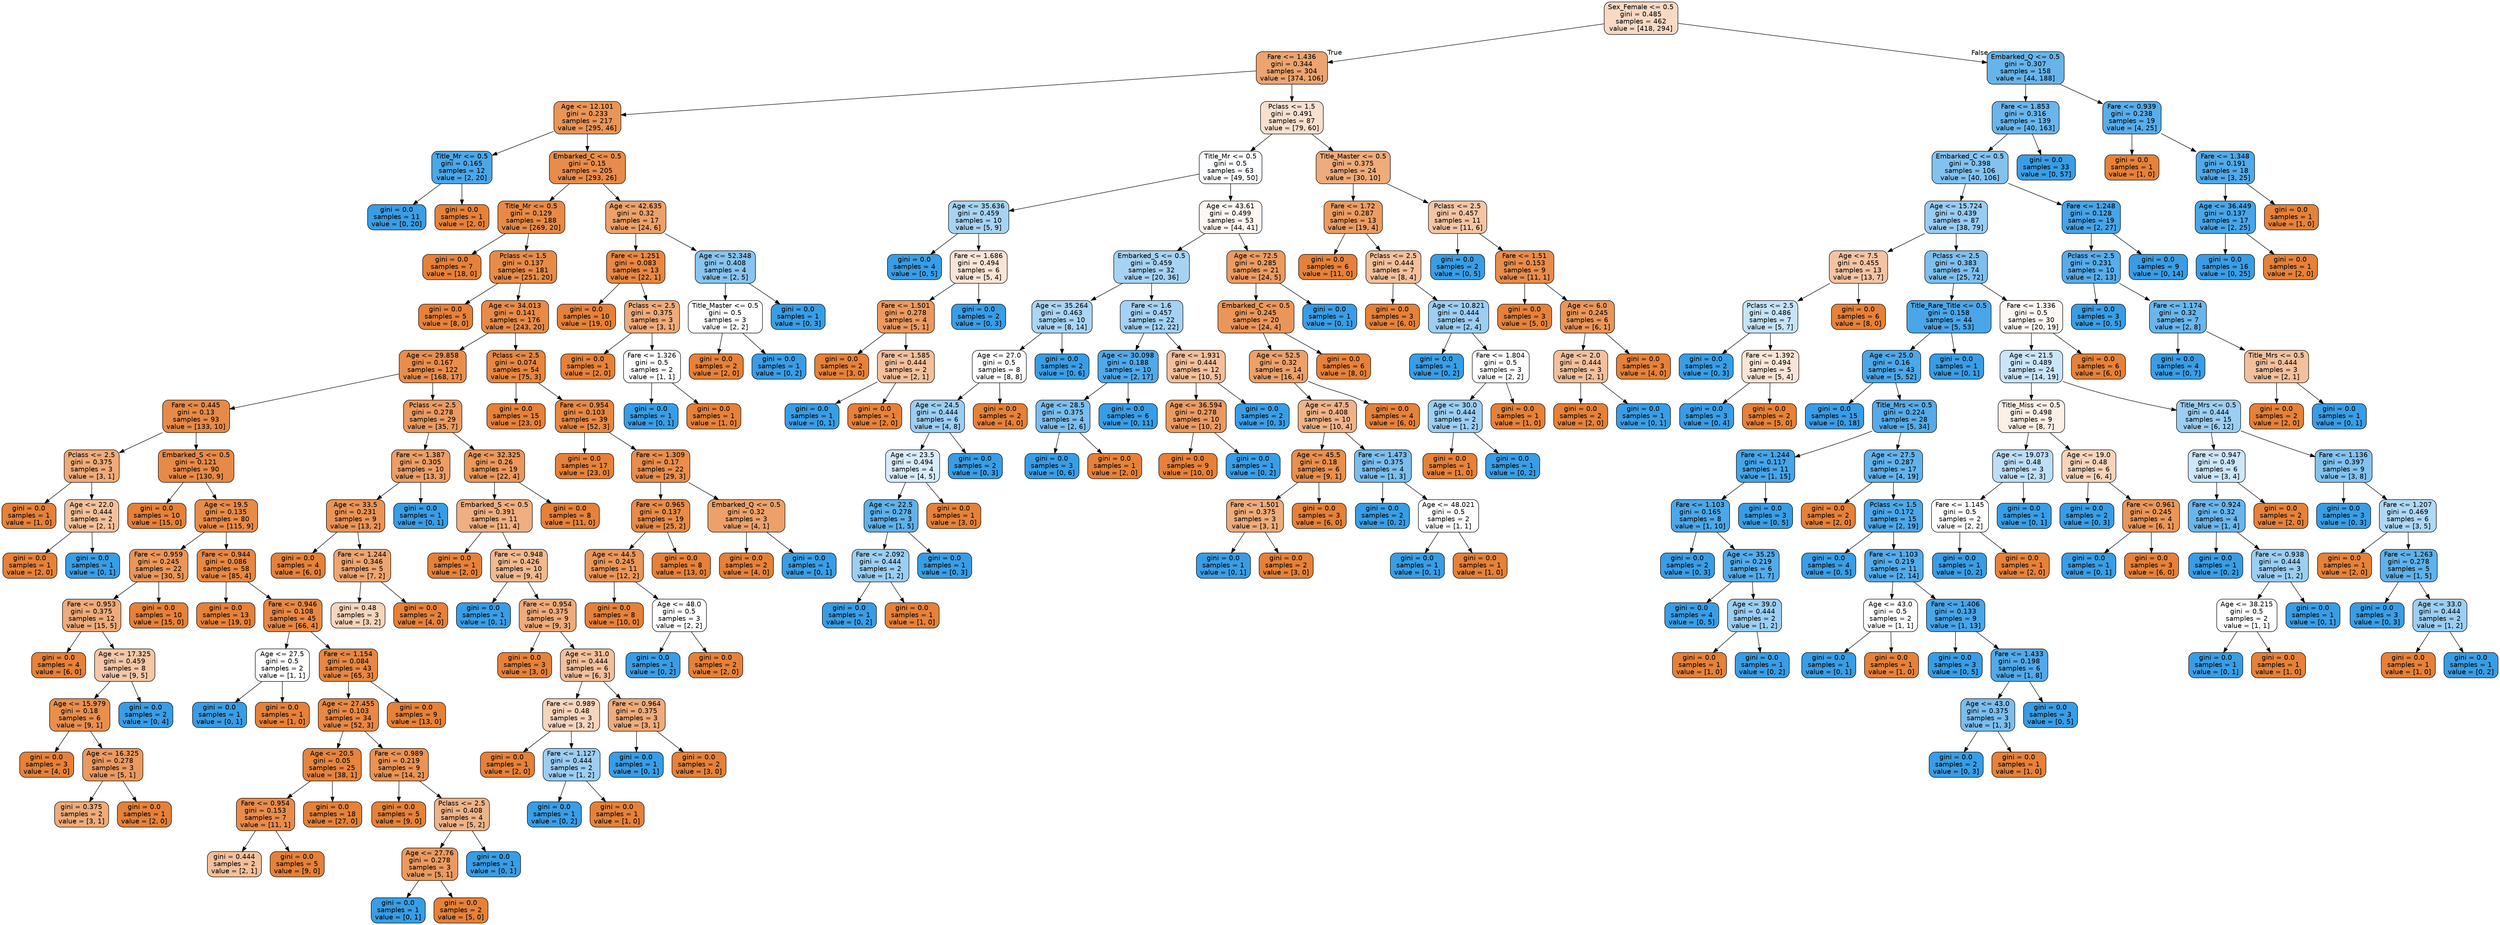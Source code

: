 digraph Tree {
node [shape=box, style="filled, rounded", color="black", fontname=helvetica] ;
edge [fontname=helvetica] ;
0 [label="Sex_Female <= 0.5\ngini = 0.485\nsamples = 462\nvalue = [418, 294]", fillcolor="#e581394c"] ;
1 [label="Fare <= 1.436\ngini = 0.344\nsamples = 304\nvalue = [374, 106]", fillcolor="#e58139b7"] ;
0 -> 1 [labeldistance=2.5, labelangle=45, headlabel="True"] ;
2 [label="Age <= 12.101\ngini = 0.233\nsamples = 217\nvalue = [295, 46]", fillcolor="#e58139d7"] ;
1 -> 2 ;
3 [label="Title_Mr <= 0.5\ngini = 0.165\nsamples = 12\nvalue = [2, 20]", fillcolor="#399de5e6"] ;
2 -> 3 ;
4 [label="gini = 0.0\nsamples = 11\nvalue = [0, 20]", fillcolor="#399de5ff"] ;
3 -> 4 ;
5 [label="gini = 0.0\nsamples = 1\nvalue = [2, 0]", fillcolor="#e58139ff"] ;
3 -> 5 ;
6 [label="Embarked_C <= 0.5\ngini = 0.15\nsamples = 205\nvalue = [293, 26]", fillcolor="#e58139e8"] ;
2 -> 6 ;
7 [label="Title_Mr <= 0.5\ngini = 0.129\nsamples = 188\nvalue = [269, 20]", fillcolor="#e58139ec"] ;
6 -> 7 ;
8 [label="gini = 0.0\nsamples = 7\nvalue = [18, 0]", fillcolor="#e58139ff"] ;
7 -> 8 ;
9 [label="Pclass <= 1.5\ngini = 0.137\nsamples = 181\nvalue = [251, 20]", fillcolor="#e58139eb"] ;
7 -> 9 ;
10 [label="gini = 0.0\nsamples = 5\nvalue = [8, 0]", fillcolor="#e58139ff"] ;
9 -> 10 ;
11 [label="Age <= 34.013\ngini = 0.141\nsamples = 176\nvalue = [243, 20]", fillcolor="#e58139ea"] ;
9 -> 11 ;
12 [label="Age <= 29.858\ngini = 0.167\nsamples = 122\nvalue = [168, 17]", fillcolor="#e58139e5"] ;
11 -> 12 ;
13 [label="Fare <= 0.445\ngini = 0.13\nsamples = 93\nvalue = [133, 10]", fillcolor="#e58139ec"] ;
12 -> 13 ;
14 [label="Pclass <= 2.5\ngini = 0.375\nsamples = 3\nvalue = [3, 1]", fillcolor="#e58139aa"] ;
13 -> 14 ;
15 [label="gini = 0.0\nsamples = 1\nvalue = [1, 0]", fillcolor="#e58139ff"] ;
14 -> 15 ;
16 [label="Age <= 22.0\ngini = 0.444\nsamples = 2\nvalue = [2, 1]", fillcolor="#e581397f"] ;
14 -> 16 ;
17 [label="gini = 0.0\nsamples = 1\nvalue = [2, 0]", fillcolor="#e58139ff"] ;
16 -> 17 ;
18 [label="gini = 0.0\nsamples = 1\nvalue = [0, 1]", fillcolor="#399de5ff"] ;
16 -> 18 ;
19 [label="Embarked_S <= 0.5\ngini = 0.121\nsamples = 90\nvalue = [130, 9]", fillcolor="#e58139ed"] ;
13 -> 19 ;
20 [label="gini = 0.0\nsamples = 10\nvalue = [15, 0]", fillcolor="#e58139ff"] ;
19 -> 20 ;
21 [label="Age <= 19.5\ngini = 0.135\nsamples = 80\nvalue = [115, 9]", fillcolor="#e58139eb"] ;
19 -> 21 ;
22 [label="Fare <= 0.959\ngini = 0.245\nsamples = 22\nvalue = [30, 5]", fillcolor="#e58139d4"] ;
21 -> 22 ;
23 [label="Fare <= 0.953\ngini = 0.375\nsamples = 12\nvalue = [15, 5]", fillcolor="#e58139aa"] ;
22 -> 23 ;
24 [label="gini = 0.0\nsamples = 4\nvalue = [6, 0]", fillcolor="#e58139ff"] ;
23 -> 24 ;
25 [label="Age <= 17.325\ngini = 0.459\nsamples = 8\nvalue = [9, 5]", fillcolor="#e5813971"] ;
23 -> 25 ;
26 [label="Age <= 15.979\ngini = 0.18\nsamples = 6\nvalue = [9, 1]", fillcolor="#e58139e3"] ;
25 -> 26 ;
27 [label="gini = 0.0\nsamples = 3\nvalue = [4, 0]", fillcolor="#e58139ff"] ;
26 -> 27 ;
28 [label="Age <= 16.325\ngini = 0.278\nsamples = 3\nvalue = [5, 1]", fillcolor="#e58139cc"] ;
26 -> 28 ;
29 [label="gini = 0.375\nsamples = 2\nvalue = [3, 1]", fillcolor="#e58139aa"] ;
28 -> 29 ;
30 [label="gini = 0.0\nsamples = 1\nvalue = [2, 0]", fillcolor="#e58139ff"] ;
28 -> 30 ;
31 [label="gini = 0.0\nsamples = 2\nvalue = [0, 4]", fillcolor="#399de5ff"] ;
25 -> 31 ;
32 [label="gini = 0.0\nsamples = 10\nvalue = [15, 0]", fillcolor="#e58139ff"] ;
22 -> 32 ;
33 [label="Fare <= 0.944\ngini = 0.086\nsamples = 58\nvalue = [85, 4]", fillcolor="#e58139f3"] ;
21 -> 33 ;
34 [label="gini = 0.0\nsamples = 13\nvalue = [19, 0]", fillcolor="#e58139ff"] ;
33 -> 34 ;
35 [label="Fare <= 0.946\ngini = 0.108\nsamples = 45\nvalue = [66, 4]", fillcolor="#e58139f0"] ;
33 -> 35 ;
36 [label="Age <= 27.5\ngini = 0.5\nsamples = 2\nvalue = [1, 1]", fillcolor="#e5813900"] ;
35 -> 36 ;
37 [label="gini = 0.0\nsamples = 1\nvalue = [0, 1]", fillcolor="#399de5ff"] ;
36 -> 37 ;
38 [label="gini = 0.0\nsamples = 1\nvalue = [1, 0]", fillcolor="#e58139ff"] ;
36 -> 38 ;
39 [label="Fare <= 1.154\ngini = 0.084\nsamples = 43\nvalue = [65, 3]", fillcolor="#e58139f3"] ;
35 -> 39 ;
40 [label="Age <= 27.455\ngini = 0.103\nsamples = 34\nvalue = [52, 3]", fillcolor="#e58139f0"] ;
39 -> 40 ;
41 [label="Age <= 20.5\ngini = 0.05\nsamples = 25\nvalue = [38, 1]", fillcolor="#e58139f8"] ;
40 -> 41 ;
42 [label="Fare <= 0.954\ngini = 0.153\nsamples = 7\nvalue = [11, 1]", fillcolor="#e58139e8"] ;
41 -> 42 ;
43 [label="gini = 0.444\nsamples = 2\nvalue = [2, 1]", fillcolor="#e581397f"] ;
42 -> 43 ;
44 [label="gini = 0.0\nsamples = 5\nvalue = [9, 0]", fillcolor="#e58139ff"] ;
42 -> 44 ;
45 [label="gini = 0.0\nsamples = 18\nvalue = [27, 0]", fillcolor="#e58139ff"] ;
41 -> 45 ;
46 [label="Fare <= 0.989\ngini = 0.219\nsamples = 9\nvalue = [14, 2]", fillcolor="#e58139db"] ;
40 -> 46 ;
47 [label="gini = 0.0\nsamples = 5\nvalue = [9, 0]", fillcolor="#e58139ff"] ;
46 -> 47 ;
48 [label="Pclass <= 2.5\ngini = 0.408\nsamples = 4\nvalue = [5, 2]", fillcolor="#e5813999"] ;
46 -> 48 ;
49 [label="Age <= 27.76\ngini = 0.278\nsamples = 3\nvalue = [5, 1]", fillcolor="#e58139cc"] ;
48 -> 49 ;
50 [label="gini = 0.0\nsamples = 1\nvalue = [0, 1]", fillcolor="#399de5ff"] ;
49 -> 50 ;
51 [label="gini = 0.0\nsamples = 2\nvalue = [5, 0]", fillcolor="#e58139ff"] ;
49 -> 51 ;
52 [label="gini = 0.0\nsamples = 1\nvalue = [0, 1]", fillcolor="#399de5ff"] ;
48 -> 52 ;
53 [label="gini = 0.0\nsamples = 9\nvalue = [13, 0]", fillcolor="#e58139ff"] ;
39 -> 53 ;
54 [label="Pclass <= 2.5\ngini = 0.278\nsamples = 29\nvalue = [35, 7]", fillcolor="#e58139cc"] ;
12 -> 54 ;
55 [label="Fare <= 1.387\ngini = 0.305\nsamples = 10\nvalue = [13, 3]", fillcolor="#e58139c4"] ;
54 -> 55 ;
56 [label="Age <= 33.5\ngini = 0.231\nsamples = 9\nvalue = [13, 2]", fillcolor="#e58139d8"] ;
55 -> 56 ;
57 [label="gini = 0.0\nsamples = 4\nvalue = [6, 0]", fillcolor="#e58139ff"] ;
56 -> 57 ;
58 [label="Fare <= 1.244\ngini = 0.346\nsamples = 5\nvalue = [7, 2]", fillcolor="#e58139b6"] ;
56 -> 58 ;
59 [label="gini = 0.48\nsamples = 3\nvalue = [3, 2]", fillcolor="#e5813955"] ;
58 -> 59 ;
60 [label="gini = 0.0\nsamples = 2\nvalue = [4, 0]", fillcolor="#e58139ff"] ;
58 -> 60 ;
61 [label="gini = 0.0\nsamples = 1\nvalue = [0, 1]", fillcolor="#399de5ff"] ;
55 -> 61 ;
62 [label="Age <= 32.325\ngini = 0.26\nsamples = 19\nvalue = [22, 4]", fillcolor="#e58139d1"] ;
54 -> 62 ;
63 [label="Embarked_S <= 0.5\ngini = 0.391\nsamples = 11\nvalue = [11, 4]", fillcolor="#e58139a2"] ;
62 -> 63 ;
64 [label="gini = 0.0\nsamples = 1\nvalue = [2, 0]", fillcolor="#e58139ff"] ;
63 -> 64 ;
65 [label="Fare <= 0.948\ngini = 0.426\nsamples = 10\nvalue = [9, 4]", fillcolor="#e581398e"] ;
63 -> 65 ;
66 [label="gini = 0.0\nsamples = 1\nvalue = [0, 1]", fillcolor="#399de5ff"] ;
65 -> 66 ;
67 [label="Fare <= 0.954\ngini = 0.375\nsamples = 9\nvalue = [9, 3]", fillcolor="#e58139aa"] ;
65 -> 67 ;
68 [label="gini = 0.0\nsamples = 3\nvalue = [3, 0]", fillcolor="#e58139ff"] ;
67 -> 68 ;
69 [label="Age <= 31.0\ngini = 0.444\nsamples = 6\nvalue = [6, 3]", fillcolor="#e581397f"] ;
67 -> 69 ;
70 [label="Fare <= 0.989\ngini = 0.48\nsamples = 3\nvalue = [3, 2]", fillcolor="#e5813955"] ;
69 -> 70 ;
71 [label="gini = 0.0\nsamples = 1\nvalue = [2, 0]", fillcolor="#e58139ff"] ;
70 -> 71 ;
72 [label="Fare <= 1.127\ngini = 0.444\nsamples = 2\nvalue = [1, 2]", fillcolor="#399de57f"] ;
70 -> 72 ;
73 [label="gini = 0.0\nsamples = 1\nvalue = [0, 2]", fillcolor="#399de5ff"] ;
72 -> 73 ;
74 [label="gini = 0.0\nsamples = 1\nvalue = [1, 0]", fillcolor="#e58139ff"] ;
72 -> 74 ;
75 [label="Fare <= 0.964\ngini = 0.375\nsamples = 3\nvalue = [3, 1]", fillcolor="#e58139aa"] ;
69 -> 75 ;
76 [label="gini = 0.0\nsamples = 1\nvalue = [0, 1]", fillcolor="#399de5ff"] ;
75 -> 76 ;
77 [label="gini = 0.0\nsamples = 2\nvalue = [3, 0]", fillcolor="#e58139ff"] ;
75 -> 77 ;
78 [label="gini = 0.0\nsamples = 8\nvalue = [11, 0]", fillcolor="#e58139ff"] ;
62 -> 78 ;
79 [label="Pclass <= 2.5\ngini = 0.074\nsamples = 54\nvalue = [75, 3]", fillcolor="#e58139f5"] ;
11 -> 79 ;
80 [label="gini = 0.0\nsamples = 15\nvalue = [23, 0]", fillcolor="#e58139ff"] ;
79 -> 80 ;
81 [label="Fare <= 0.954\ngini = 0.103\nsamples = 39\nvalue = [52, 3]", fillcolor="#e58139f0"] ;
79 -> 81 ;
82 [label="gini = 0.0\nsamples = 17\nvalue = [23, 0]", fillcolor="#e58139ff"] ;
81 -> 82 ;
83 [label="Fare <= 1.309\ngini = 0.17\nsamples = 22\nvalue = [29, 3]", fillcolor="#e58139e5"] ;
81 -> 83 ;
84 [label="Fare <= 0.965\ngini = 0.137\nsamples = 19\nvalue = [25, 2]", fillcolor="#e58139eb"] ;
83 -> 84 ;
85 [label="Age <= 44.5\ngini = 0.245\nsamples = 11\nvalue = [12, 2]", fillcolor="#e58139d4"] ;
84 -> 85 ;
86 [label="gini = 0.0\nsamples = 8\nvalue = [10, 0]", fillcolor="#e58139ff"] ;
85 -> 86 ;
87 [label="Age <= 48.0\ngini = 0.5\nsamples = 3\nvalue = [2, 2]", fillcolor="#e5813900"] ;
85 -> 87 ;
88 [label="gini = 0.0\nsamples = 1\nvalue = [0, 2]", fillcolor="#399de5ff"] ;
87 -> 88 ;
89 [label="gini = 0.0\nsamples = 2\nvalue = [2, 0]", fillcolor="#e58139ff"] ;
87 -> 89 ;
90 [label="gini = 0.0\nsamples = 8\nvalue = [13, 0]", fillcolor="#e58139ff"] ;
84 -> 90 ;
91 [label="Embarked_Q <= 0.5\ngini = 0.32\nsamples = 3\nvalue = [4, 1]", fillcolor="#e58139bf"] ;
83 -> 91 ;
92 [label="gini = 0.0\nsamples = 2\nvalue = [4, 0]", fillcolor="#e58139ff"] ;
91 -> 92 ;
93 [label="gini = 0.0\nsamples = 1\nvalue = [0, 1]", fillcolor="#399de5ff"] ;
91 -> 93 ;
94 [label="Age <= 42.635\ngini = 0.32\nsamples = 17\nvalue = [24, 6]", fillcolor="#e58139bf"] ;
6 -> 94 ;
95 [label="Fare <= 1.251\ngini = 0.083\nsamples = 13\nvalue = [22, 1]", fillcolor="#e58139f3"] ;
94 -> 95 ;
96 [label="gini = 0.0\nsamples = 10\nvalue = [19, 0]", fillcolor="#e58139ff"] ;
95 -> 96 ;
97 [label="Pclass <= 2.5\ngini = 0.375\nsamples = 3\nvalue = [3, 1]", fillcolor="#e58139aa"] ;
95 -> 97 ;
98 [label="gini = 0.0\nsamples = 1\nvalue = [2, 0]", fillcolor="#e58139ff"] ;
97 -> 98 ;
99 [label="Fare <= 1.326\ngini = 0.5\nsamples = 2\nvalue = [1, 1]", fillcolor="#e5813900"] ;
97 -> 99 ;
100 [label="gini = 0.0\nsamples = 1\nvalue = [0, 1]", fillcolor="#399de5ff"] ;
99 -> 100 ;
101 [label="gini = 0.0\nsamples = 1\nvalue = [1, 0]", fillcolor="#e58139ff"] ;
99 -> 101 ;
102 [label="Age <= 52.348\ngini = 0.408\nsamples = 4\nvalue = [2, 5]", fillcolor="#399de599"] ;
94 -> 102 ;
103 [label="Title_Master <= 0.5\ngini = 0.5\nsamples = 3\nvalue = [2, 2]", fillcolor="#e5813900"] ;
102 -> 103 ;
104 [label="gini = 0.0\nsamples = 2\nvalue = [2, 0]", fillcolor="#e58139ff"] ;
103 -> 104 ;
105 [label="gini = 0.0\nsamples = 1\nvalue = [0, 2]", fillcolor="#399de5ff"] ;
103 -> 105 ;
106 [label="gini = 0.0\nsamples = 1\nvalue = [0, 3]", fillcolor="#399de5ff"] ;
102 -> 106 ;
107 [label="Pclass <= 1.5\ngini = 0.491\nsamples = 87\nvalue = [79, 60]", fillcolor="#e581393d"] ;
1 -> 107 ;
108 [label="Title_Mr <= 0.5\ngini = 0.5\nsamples = 63\nvalue = [49, 50]", fillcolor="#399de505"] ;
107 -> 108 ;
109 [label="Age <= 35.636\ngini = 0.459\nsamples = 10\nvalue = [5, 9]", fillcolor="#399de571"] ;
108 -> 109 ;
110 [label="gini = 0.0\nsamples = 4\nvalue = [0, 5]", fillcolor="#399de5ff"] ;
109 -> 110 ;
111 [label="Fare <= 1.686\ngini = 0.494\nsamples = 6\nvalue = [5, 4]", fillcolor="#e5813933"] ;
109 -> 111 ;
112 [label="Fare <= 1.501\ngini = 0.278\nsamples = 4\nvalue = [5, 1]", fillcolor="#e58139cc"] ;
111 -> 112 ;
113 [label="gini = 0.0\nsamples = 2\nvalue = [3, 0]", fillcolor="#e58139ff"] ;
112 -> 113 ;
114 [label="Fare <= 1.585\ngini = 0.444\nsamples = 2\nvalue = [2, 1]", fillcolor="#e581397f"] ;
112 -> 114 ;
115 [label="gini = 0.0\nsamples = 1\nvalue = [0, 1]", fillcolor="#399de5ff"] ;
114 -> 115 ;
116 [label="gini = 0.0\nsamples = 1\nvalue = [2, 0]", fillcolor="#e58139ff"] ;
114 -> 116 ;
117 [label="gini = 0.0\nsamples = 2\nvalue = [0, 3]", fillcolor="#399de5ff"] ;
111 -> 117 ;
118 [label="Age <= 43.61\ngini = 0.499\nsamples = 53\nvalue = [44, 41]", fillcolor="#e5813911"] ;
108 -> 118 ;
119 [label="Embarked_S <= 0.5\ngini = 0.459\nsamples = 32\nvalue = [20, 36]", fillcolor="#399de571"] ;
118 -> 119 ;
120 [label="Age <= 35.264\ngini = 0.463\nsamples = 10\nvalue = [8, 14]", fillcolor="#399de56d"] ;
119 -> 120 ;
121 [label="Age <= 27.0\ngini = 0.5\nsamples = 8\nvalue = [8, 8]", fillcolor="#e5813900"] ;
120 -> 121 ;
122 [label="Age <= 24.5\ngini = 0.444\nsamples = 6\nvalue = [4, 8]", fillcolor="#399de57f"] ;
121 -> 122 ;
123 [label="Age <= 23.5\ngini = 0.494\nsamples = 4\nvalue = [4, 5]", fillcolor="#399de533"] ;
122 -> 123 ;
124 [label="Age <= 22.5\ngini = 0.278\nsamples = 3\nvalue = [1, 5]", fillcolor="#399de5cc"] ;
123 -> 124 ;
125 [label="Fare <= 2.092\ngini = 0.444\nsamples = 2\nvalue = [1, 2]", fillcolor="#399de57f"] ;
124 -> 125 ;
126 [label="gini = 0.0\nsamples = 1\nvalue = [0, 2]", fillcolor="#399de5ff"] ;
125 -> 126 ;
127 [label="gini = 0.0\nsamples = 1\nvalue = [1, 0]", fillcolor="#e58139ff"] ;
125 -> 127 ;
128 [label="gini = 0.0\nsamples = 1\nvalue = [0, 3]", fillcolor="#399de5ff"] ;
124 -> 128 ;
129 [label="gini = 0.0\nsamples = 1\nvalue = [3, 0]", fillcolor="#e58139ff"] ;
123 -> 129 ;
130 [label="gini = 0.0\nsamples = 2\nvalue = [0, 3]", fillcolor="#399de5ff"] ;
122 -> 130 ;
131 [label="gini = 0.0\nsamples = 2\nvalue = [4, 0]", fillcolor="#e58139ff"] ;
121 -> 131 ;
132 [label="gini = 0.0\nsamples = 2\nvalue = [0, 6]", fillcolor="#399de5ff"] ;
120 -> 132 ;
133 [label="Fare <= 1.6\ngini = 0.457\nsamples = 22\nvalue = [12, 22]", fillcolor="#399de574"] ;
119 -> 133 ;
134 [label="Age <= 30.098\ngini = 0.188\nsamples = 10\nvalue = [2, 17]", fillcolor="#399de5e1"] ;
133 -> 134 ;
135 [label="Age <= 28.5\ngini = 0.375\nsamples = 4\nvalue = [2, 6]", fillcolor="#399de5aa"] ;
134 -> 135 ;
136 [label="gini = 0.0\nsamples = 3\nvalue = [0, 6]", fillcolor="#399de5ff"] ;
135 -> 136 ;
137 [label="gini = 0.0\nsamples = 1\nvalue = [2, 0]", fillcolor="#e58139ff"] ;
135 -> 137 ;
138 [label="gini = 0.0\nsamples = 6\nvalue = [0, 11]", fillcolor="#399de5ff"] ;
134 -> 138 ;
139 [label="Fare <= 1.931\ngini = 0.444\nsamples = 12\nvalue = [10, 5]", fillcolor="#e581397f"] ;
133 -> 139 ;
140 [label="Age <= 36.594\ngini = 0.278\nsamples = 10\nvalue = [10, 2]", fillcolor="#e58139cc"] ;
139 -> 140 ;
141 [label="gini = 0.0\nsamples = 9\nvalue = [10, 0]", fillcolor="#e58139ff"] ;
140 -> 141 ;
142 [label="gini = 0.0\nsamples = 1\nvalue = [0, 2]", fillcolor="#399de5ff"] ;
140 -> 142 ;
143 [label="gini = 0.0\nsamples = 2\nvalue = [0, 3]", fillcolor="#399de5ff"] ;
139 -> 143 ;
144 [label="Age <= 72.5\ngini = 0.285\nsamples = 21\nvalue = [24, 5]", fillcolor="#e58139ca"] ;
118 -> 144 ;
145 [label="Embarked_C <= 0.5\ngini = 0.245\nsamples = 20\nvalue = [24, 4]", fillcolor="#e58139d4"] ;
144 -> 145 ;
146 [label="Age <= 52.5\ngini = 0.32\nsamples = 14\nvalue = [16, 4]", fillcolor="#e58139bf"] ;
145 -> 146 ;
147 [label="Age <= 47.5\ngini = 0.408\nsamples = 10\nvalue = [10, 4]", fillcolor="#e5813999"] ;
146 -> 147 ;
148 [label="Age <= 45.5\ngini = 0.18\nsamples = 6\nvalue = [9, 1]", fillcolor="#e58139e3"] ;
147 -> 148 ;
149 [label="Fare <= 1.501\ngini = 0.375\nsamples = 3\nvalue = [3, 1]", fillcolor="#e58139aa"] ;
148 -> 149 ;
150 [label="gini = 0.0\nsamples = 1\nvalue = [0, 1]", fillcolor="#399de5ff"] ;
149 -> 150 ;
151 [label="gini = 0.0\nsamples = 2\nvalue = [3, 0]", fillcolor="#e58139ff"] ;
149 -> 151 ;
152 [label="gini = 0.0\nsamples = 3\nvalue = [6, 0]", fillcolor="#e58139ff"] ;
148 -> 152 ;
153 [label="Fare <= 1.473\ngini = 0.375\nsamples = 4\nvalue = [1, 3]", fillcolor="#399de5aa"] ;
147 -> 153 ;
154 [label="gini = 0.0\nsamples = 2\nvalue = [0, 2]", fillcolor="#399de5ff"] ;
153 -> 154 ;
155 [label="Age <= 48.021\ngini = 0.5\nsamples = 2\nvalue = [1, 1]", fillcolor="#e5813900"] ;
153 -> 155 ;
156 [label="gini = 0.0\nsamples = 1\nvalue = [0, 1]", fillcolor="#399de5ff"] ;
155 -> 156 ;
157 [label="gini = 0.0\nsamples = 1\nvalue = [1, 0]", fillcolor="#e58139ff"] ;
155 -> 157 ;
158 [label="gini = 0.0\nsamples = 4\nvalue = [6, 0]", fillcolor="#e58139ff"] ;
146 -> 158 ;
159 [label="gini = 0.0\nsamples = 6\nvalue = [8, 0]", fillcolor="#e58139ff"] ;
145 -> 159 ;
160 [label="gini = 0.0\nsamples = 1\nvalue = [0, 1]", fillcolor="#399de5ff"] ;
144 -> 160 ;
161 [label="Title_Master <= 0.5\ngini = 0.375\nsamples = 24\nvalue = [30, 10]", fillcolor="#e58139aa"] ;
107 -> 161 ;
162 [label="Fare <= 1.72\ngini = 0.287\nsamples = 13\nvalue = [19, 4]", fillcolor="#e58139c9"] ;
161 -> 162 ;
163 [label="gini = 0.0\nsamples = 6\nvalue = [11, 0]", fillcolor="#e58139ff"] ;
162 -> 163 ;
164 [label="Pclass <= 2.5\ngini = 0.444\nsamples = 7\nvalue = [8, 4]", fillcolor="#e581397f"] ;
162 -> 164 ;
165 [label="gini = 0.0\nsamples = 3\nvalue = [6, 0]", fillcolor="#e58139ff"] ;
164 -> 165 ;
166 [label="Age <= 10.821\ngini = 0.444\nsamples = 4\nvalue = [2, 4]", fillcolor="#399de57f"] ;
164 -> 166 ;
167 [label="gini = 0.0\nsamples = 1\nvalue = [0, 2]", fillcolor="#399de5ff"] ;
166 -> 167 ;
168 [label="Fare <= 1.804\ngini = 0.5\nsamples = 3\nvalue = [2, 2]", fillcolor="#e5813900"] ;
166 -> 168 ;
169 [label="Age <= 30.0\ngini = 0.444\nsamples = 2\nvalue = [1, 2]", fillcolor="#399de57f"] ;
168 -> 169 ;
170 [label="gini = 0.0\nsamples = 1\nvalue = [1, 0]", fillcolor="#e58139ff"] ;
169 -> 170 ;
171 [label="gini = 0.0\nsamples = 1\nvalue = [0, 2]", fillcolor="#399de5ff"] ;
169 -> 171 ;
172 [label="gini = 0.0\nsamples = 1\nvalue = [1, 0]", fillcolor="#e58139ff"] ;
168 -> 172 ;
173 [label="Pclass <= 2.5\ngini = 0.457\nsamples = 11\nvalue = [11, 6]", fillcolor="#e5813974"] ;
161 -> 173 ;
174 [label="gini = 0.0\nsamples = 2\nvalue = [0, 5]", fillcolor="#399de5ff"] ;
173 -> 174 ;
175 [label="Fare <= 1.51\ngini = 0.153\nsamples = 9\nvalue = [11, 1]", fillcolor="#e58139e8"] ;
173 -> 175 ;
176 [label="gini = 0.0\nsamples = 3\nvalue = [5, 0]", fillcolor="#e58139ff"] ;
175 -> 176 ;
177 [label="Age <= 6.0\ngini = 0.245\nsamples = 6\nvalue = [6, 1]", fillcolor="#e58139d4"] ;
175 -> 177 ;
178 [label="Age <= 2.0\ngini = 0.444\nsamples = 3\nvalue = [2, 1]", fillcolor="#e581397f"] ;
177 -> 178 ;
179 [label="gini = 0.0\nsamples = 2\nvalue = [2, 0]", fillcolor="#e58139ff"] ;
178 -> 179 ;
180 [label="gini = 0.0\nsamples = 1\nvalue = [0, 1]", fillcolor="#399de5ff"] ;
178 -> 180 ;
181 [label="gini = 0.0\nsamples = 3\nvalue = [4, 0]", fillcolor="#e58139ff"] ;
177 -> 181 ;
182 [label="Embarked_Q <= 0.5\ngini = 0.307\nsamples = 158\nvalue = [44, 188]", fillcolor="#399de5c3"] ;
0 -> 182 [labeldistance=2.5, labelangle=-45, headlabel="False"] ;
183 [label="Fare <= 1.853\ngini = 0.316\nsamples = 139\nvalue = [40, 163]", fillcolor="#399de5c0"] ;
182 -> 183 ;
184 [label="Embarked_C <= 0.5\ngini = 0.398\nsamples = 106\nvalue = [40, 106]", fillcolor="#399de59f"] ;
183 -> 184 ;
185 [label="Age <= 15.724\ngini = 0.439\nsamples = 87\nvalue = [38, 79]", fillcolor="#399de584"] ;
184 -> 185 ;
186 [label="Age <= 7.5\ngini = 0.455\nsamples = 13\nvalue = [13, 7]", fillcolor="#e5813976"] ;
185 -> 186 ;
187 [label="Pclass <= 2.5\ngini = 0.486\nsamples = 7\nvalue = [5, 7]", fillcolor="#399de549"] ;
186 -> 187 ;
188 [label="gini = 0.0\nsamples = 2\nvalue = [0, 3]", fillcolor="#399de5ff"] ;
187 -> 188 ;
189 [label="Fare <= 1.392\ngini = 0.494\nsamples = 5\nvalue = [5, 4]", fillcolor="#e5813933"] ;
187 -> 189 ;
190 [label="gini = 0.0\nsamples = 3\nvalue = [0, 4]", fillcolor="#399de5ff"] ;
189 -> 190 ;
191 [label="gini = 0.0\nsamples = 2\nvalue = [5, 0]", fillcolor="#e58139ff"] ;
189 -> 191 ;
192 [label="gini = 0.0\nsamples = 6\nvalue = [8, 0]", fillcolor="#e58139ff"] ;
186 -> 192 ;
193 [label="Pclass <= 2.5\ngini = 0.383\nsamples = 74\nvalue = [25, 72]", fillcolor="#399de5a6"] ;
185 -> 193 ;
194 [label="Title_Rare_Title <= 0.5\ngini = 0.158\nsamples = 44\nvalue = [5, 53]", fillcolor="#399de5e7"] ;
193 -> 194 ;
195 [label="Age <= 25.0\ngini = 0.16\nsamples = 43\nvalue = [5, 52]", fillcolor="#399de5e6"] ;
194 -> 195 ;
196 [label="gini = 0.0\nsamples = 15\nvalue = [0, 18]", fillcolor="#399de5ff"] ;
195 -> 196 ;
197 [label="Title_Mrs <= 0.5\ngini = 0.224\nsamples = 28\nvalue = [5, 34]", fillcolor="#399de5da"] ;
195 -> 197 ;
198 [label="Fare <= 1.244\ngini = 0.117\nsamples = 11\nvalue = [1, 15]", fillcolor="#399de5ee"] ;
197 -> 198 ;
199 [label="Fare <= 1.103\ngini = 0.165\nsamples = 8\nvalue = [1, 10]", fillcolor="#399de5e6"] ;
198 -> 199 ;
200 [label="gini = 0.0\nsamples = 2\nvalue = [0, 3]", fillcolor="#399de5ff"] ;
199 -> 200 ;
201 [label="Age <= 35.25\ngini = 0.219\nsamples = 6\nvalue = [1, 7]", fillcolor="#399de5db"] ;
199 -> 201 ;
202 [label="gini = 0.0\nsamples = 4\nvalue = [0, 5]", fillcolor="#399de5ff"] ;
201 -> 202 ;
203 [label="Age <= 39.0\ngini = 0.444\nsamples = 2\nvalue = [1, 2]", fillcolor="#399de57f"] ;
201 -> 203 ;
204 [label="gini = 0.0\nsamples = 1\nvalue = [1, 0]", fillcolor="#e58139ff"] ;
203 -> 204 ;
205 [label="gini = 0.0\nsamples = 1\nvalue = [0, 2]", fillcolor="#399de5ff"] ;
203 -> 205 ;
206 [label="gini = 0.0\nsamples = 3\nvalue = [0, 5]", fillcolor="#399de5ff"] ;
198 -> 206 ;
207 [label="Age <= 27.5\ngini = 0.287\nsamples = 17\nvalue = [4, 19]", fillcolor="#399de5c9"] ;
197 -> 207 ;
208 [label="gini = 0.0\nsamples = 2\nvalue = [2, 0]", fillcolor="#e58139ff"] ;
207 -> 208 ;
209 [label="Pclass <= 1.5\ngini = 0.172\nsamples = 15\nvalue = [2, 19]", fillcolor="#399de5e4"] ;
207 -> 209 ;
210 [label="gini = 0.0\nsamples = 4\nvalue = [0, 5]", fillcolor="#399de5ff"] ;
209 -> 210 ;
211 [label="Fare <= 1.103\ngini = 0.219\nsamples = 11\nvalue = [2, 14]", fillcolor="#399de5db"] ;
209 -> 211 ;
212 [label="Age <= 43.0\ngini = 0.5\nsamples = 2\nvalue = [1, 1]", fillcolor="#e5813900"] ;
211 -> 212 ;
213 [label="gini = 0.0\nsamples = 1\nvalue = [0, 1]", fillcolor="#399de5ff"] ;
212 -> 213 ;
214 [label="gini = 0.0\nsamples = 1\nvalue = [1, 0]", fillcolor="#e58139ff"] ;
212 -> 214 ;
215 [label="Fare <= 1.406\ngini = 0.133\nsamples = 9\nvalue = [1, 13]", fillcolor="#399de5eb"] ;
211 -> 215 ;
216 [label="gini = 0.0\nsamples = 3\nvalue = [0, 5]", fillcolor="#399de5ff"] ;
215 -> 216 ;
217 [label="Fare <= 1.433\ngini = 0.198\nsamples = 6\nvalue = [1, 8]", fillcolor="#399de5df"] ;
215 -> 217 ;
218 [label="Age <= 43.0\ngini = 0.375\nsamples = 3\nvalue = [1, 3]", fillcolor="#399de5aa"] ;
217 -> 218 ;
219 [label="gini = 0.0\nsamples = 2\nvalue = [0, 3]", fillcolor="#399de5ff"] ;
218 -> 219 ;
220 [label="gini = 0.0\nsamples = 1\nvalue = [1, 0]", fillcolor="#e58139ff"] ;
218 -> 220 ;
221 [label="gini = 0.0\nsamples = 3\nvalue = [0, 5]", fillcolor="#399de5ff"] ;
217 -> 221 ;
222 [label="gini = 0.0\nsamples = 1\nvalue = [0, 1]", fillcolor="#399de5ff"] ;
194 -> 222 ;
223 [label="Fare <= 1.336\ngini = 0.5\nsamples = 30\nvalue = [20, 19]", fillcolor="#e581390d"] ;
193 -> 223 ;
224 [label="Age <= 21.5\ngini = 0.489\nsamples = 24\nvalue = [14, 19]", fillcolor="#399de543"] ;
223 -> 224 ;
225 [label="Title_Miss <= 0.5\ngini = 0.498\nsamples = 9\nvalue = [8, 7]", fillcolor="#e5813920"] ;
224 -> 225 ;
226 [label="Age <= 19.073\ngini = 0.48\nsamples = 3\nvalue = [2, 3]", fillcolor="#399de555"] ;
225 -> 226 ;
227 [label="Fare <= 1.145\ngini = 0.5\nsamples = 2\nvalue = [2, 2]", fillcolor="#e5813900"] ;
226 -> 227 ;
228 [label="gini = 0.0\nsamples = 1\nvalue = [0, 2]", fillcolor="#399de5ff"] ;
227 -> 228 ;
229 [label="gini = 0.0\nsamples = 1\nvalue = [2, 0]", fillcolor="#e58139ff"] ;
227 -> 229 ;
230 [label="gini = 0.0\nsamples = 1\nvalue = [0, 1]", fillcolor="#399de5ff"] ;
226 -> 230 ;
231 [label="Age <= 19.0\ngini = 0.48\nsamples = 6\nvalue = [6, 4]", fillcolor="#e5813955"] ;
225 -> 231 ;
232 [label="gini = 0.0\nsamples = 2\nvalue = [0, 3]", fillcolor="#399de5ff"] ;
231 -> 232 ;
233 [label="Fare <= 0.961\ngini = 0.245\nsamples = 4\nvalue = [6, 1]", fillcolor="#e58139d4"] ;
231 -> 233 ;
234 [label="gini = 0.0\nsamples = 1\nvalue = [0, 1]", fillcolor="#399de5ff"] ;
233 -> 234 ;
235 [label="gini = 0.0\nsamples = 3\nvalue = [6, 0]", fillcolor="#e58139ff"] ;
233 -> 235 ;
236 [label="Title_Mrs <= 0.5\ngini = 0.444\nsamples = 15\nvalue = [6, 12]", fillcolor="#399de57f"] ;
224 -> 236 ;
237 [label="Fare <= 0.947\ngini = 0.49\nsamples = 6\nvalue = [3, 4]", fillcolor="#399de540"] ;
236 -> 237 ;
238 [label="Fare <= 0.924\ngini = 0.32\nsamples = 4\nvalue = [1, 4]", fillcolor="#399de5bf"] ;
237 -> 238 ;
239 [label="gini = 0.0\nsamples = 1\nvalue = [0, 2]", fillcolor="#399de5ff"] ;
238 -> 239 ;
240 [label="Fare <= 0.938\ngini = 0.444\nsamples = 3\nvalue = [1, 2]", fillcolor="#399de57f"] ;
238 -> 240 ;
241 [label="Age <= 38.215\ngini = 0.5\nsamples = 2\nvalue = [1, 1]", fillcolor="#e5813900"] ;
240 -> 241 ;
242 [label="gini = 0.0\nsamples = 1\nvalue = [0, 1]", fillcolor="#399de5ff"] ;
241 -> 242 ;
243 [label="gini = 0.0\nsamples = 1\nvalue = [1, 0]", fillcolor="#e58139ff"] ;
241 -> 243 ;
244 [label="gini = 0.0\nsamples = 1\nvalue = [0, 1]", fillcolor="#399de5ff"] ;
240 -> 244 ;
245 [label="gini = 0.0\nsamples = 2\nvalue = [2, 0]", fillcolor="#e58139ff"] ;
237 -> 245 ;
246 [label="Fare <= 1.136\ngini = 0.397\nsamples = 9\nvalue = [3, 8]", fillcolor="#399de59f"] ;
236 -> 246 ;
247 [label="gini = 0.0\nsamples = 3\nvalue = [0, 3]", fillcolor="#399de5ff"] ;
246 -> 247 ;
248 [label="Fare <= 1.207\ngini = 0.469\nsamples = 6\nvalue = [3, 5]", fillcolor="#399de566"] ;
246 -> 248 ;
249 [label="gini = 0.0\nsamples = 1\nvalue = [2, 0]", fillcolor="#e58139ff"] ;
248 -> 249 ;
250 [label="Fare <= 1.263\ngini = 0.278\nsamples = 5\nvalue = [1, 5]", fillcolor="#399de5cc"] ;
248 -> 250 ;
251 [label="gini = 0.0\nsamples = 3\nvalue = [0, 3]", fillcolor="#399de5ff"] ;
250 -> 251 ;
252 [label="Age <= 33.0\ngini = 0.444\nsamples = 2\nvalue = [1, 2]", fillcolor="#399de57f"] ;
250 -> 252 ;
253 [label="gini = 0.0\nsamples = 1\nvalue = [1, 0]", fillcolor="#e58139ff"] ;
252 -> 253 ;
254 [label="gini = 0.0\nsamples = 1\nvalue = [0, 2]", fillcolor="#399de5ff"] ;
252 -> 254 ;
255 [label="gini = 0.0\nsamples = 6\nvalue = [6, 0]", fillcolor="#e58139ff"] ;
223 -> 255 ;
256 [label="Fare <= 1.248\ngini = 0.128\nsamples = 19\nvalue = [2, 27]", fillcolor="#399de5ec"] ;
184 -> 256 ;
257 [label="Pclass <= 2.5\ngini = 0.231\nsamples = 10\nvalue = [2, 13]", fillcolor="#399de5d8"] ;
256 -> 257 ;
258 [label="gini = 0.0\nsamples = 3\nvalue = [0, 5]", fillcolor="#399de5ff"] ;
257 -> 258 ;
259 [label="Fare <= 1.174\ngini = 0.32\nsamples = 7\nvalue = [2, 8]", fillcolor="#399de5bf"] ;
257 -> 259 ;
260 [label="gini = 0.0\nsamples = 4\nvalue = [0, 7]", fillcolor="#399de5ff"] ;
259 -> 260 ;
261 [label="Title_Mrs <= 0.5\ngini = 0.444\nsamples = 3\nvalue = [2, 1]", fillcolor="#e581397f"] ;
259 -> 261 ;
262 [label="gini = 0.0\nsamples = 2\nvalue = [2, 0]", fillcolor="#e58139ff"] ;
261 -> 262 ;
263 [label="gini = 0.0\nsamples = 1\nvalue = [0, 1]", fillcolor="#399de5ff"] ;
261 -> 263 ;
264 [label="gini = 0.0\nsamples = 9\nvalue = [0, 14]", fillcolor="#399de5ff"] ;
256 -> 264 ;
265 [label="gini = 0.0\nsamples = 33\nvalue = [0, 57]", fillcolor="#399de5ff"] ;
183 -> 265 ;
266 [label="Fare <= 0.939\ngini = 0.238\nsamples = 19\nvalue = [4, 25]", fillcolor="#399de5d6"] ;
182 -> 266 ;
267 [label="gini = 0.0\nsamples = 1\nvalue = [1, 0]", fillcolor="#e58139ff"] ;
266 -> 267 ;
268 [label="Fare <= 1.348\ngini = 0.191\nsamples = 18\nvalue = [3, 25]", fillcolor="#399de5e0"] ;
266 -> 268 ;
269 [label="Age <= 36.449\ngini = 0.137\nsamples = 17\nvalue = [2, 25]", fillcolor="#399de5eb"] ;
268 -> 269 ;
270 [label="gini = 0.0\nsamples = 16\nvalue = [0, 25]", fillcolor="#399de5ff"] ;
269 -> 270 ;
271 [label="gini = 0.0\nsamples = 1\nvalue = [2, 0]", fillcolor="#e58139ff"] ;
269 -> 271 ;
272 [label="gini = 0.0\nsamples = 1\nvalue = [1, 0]", fillcolor="#e58139ff"] ;
268 -> 272 ;
}